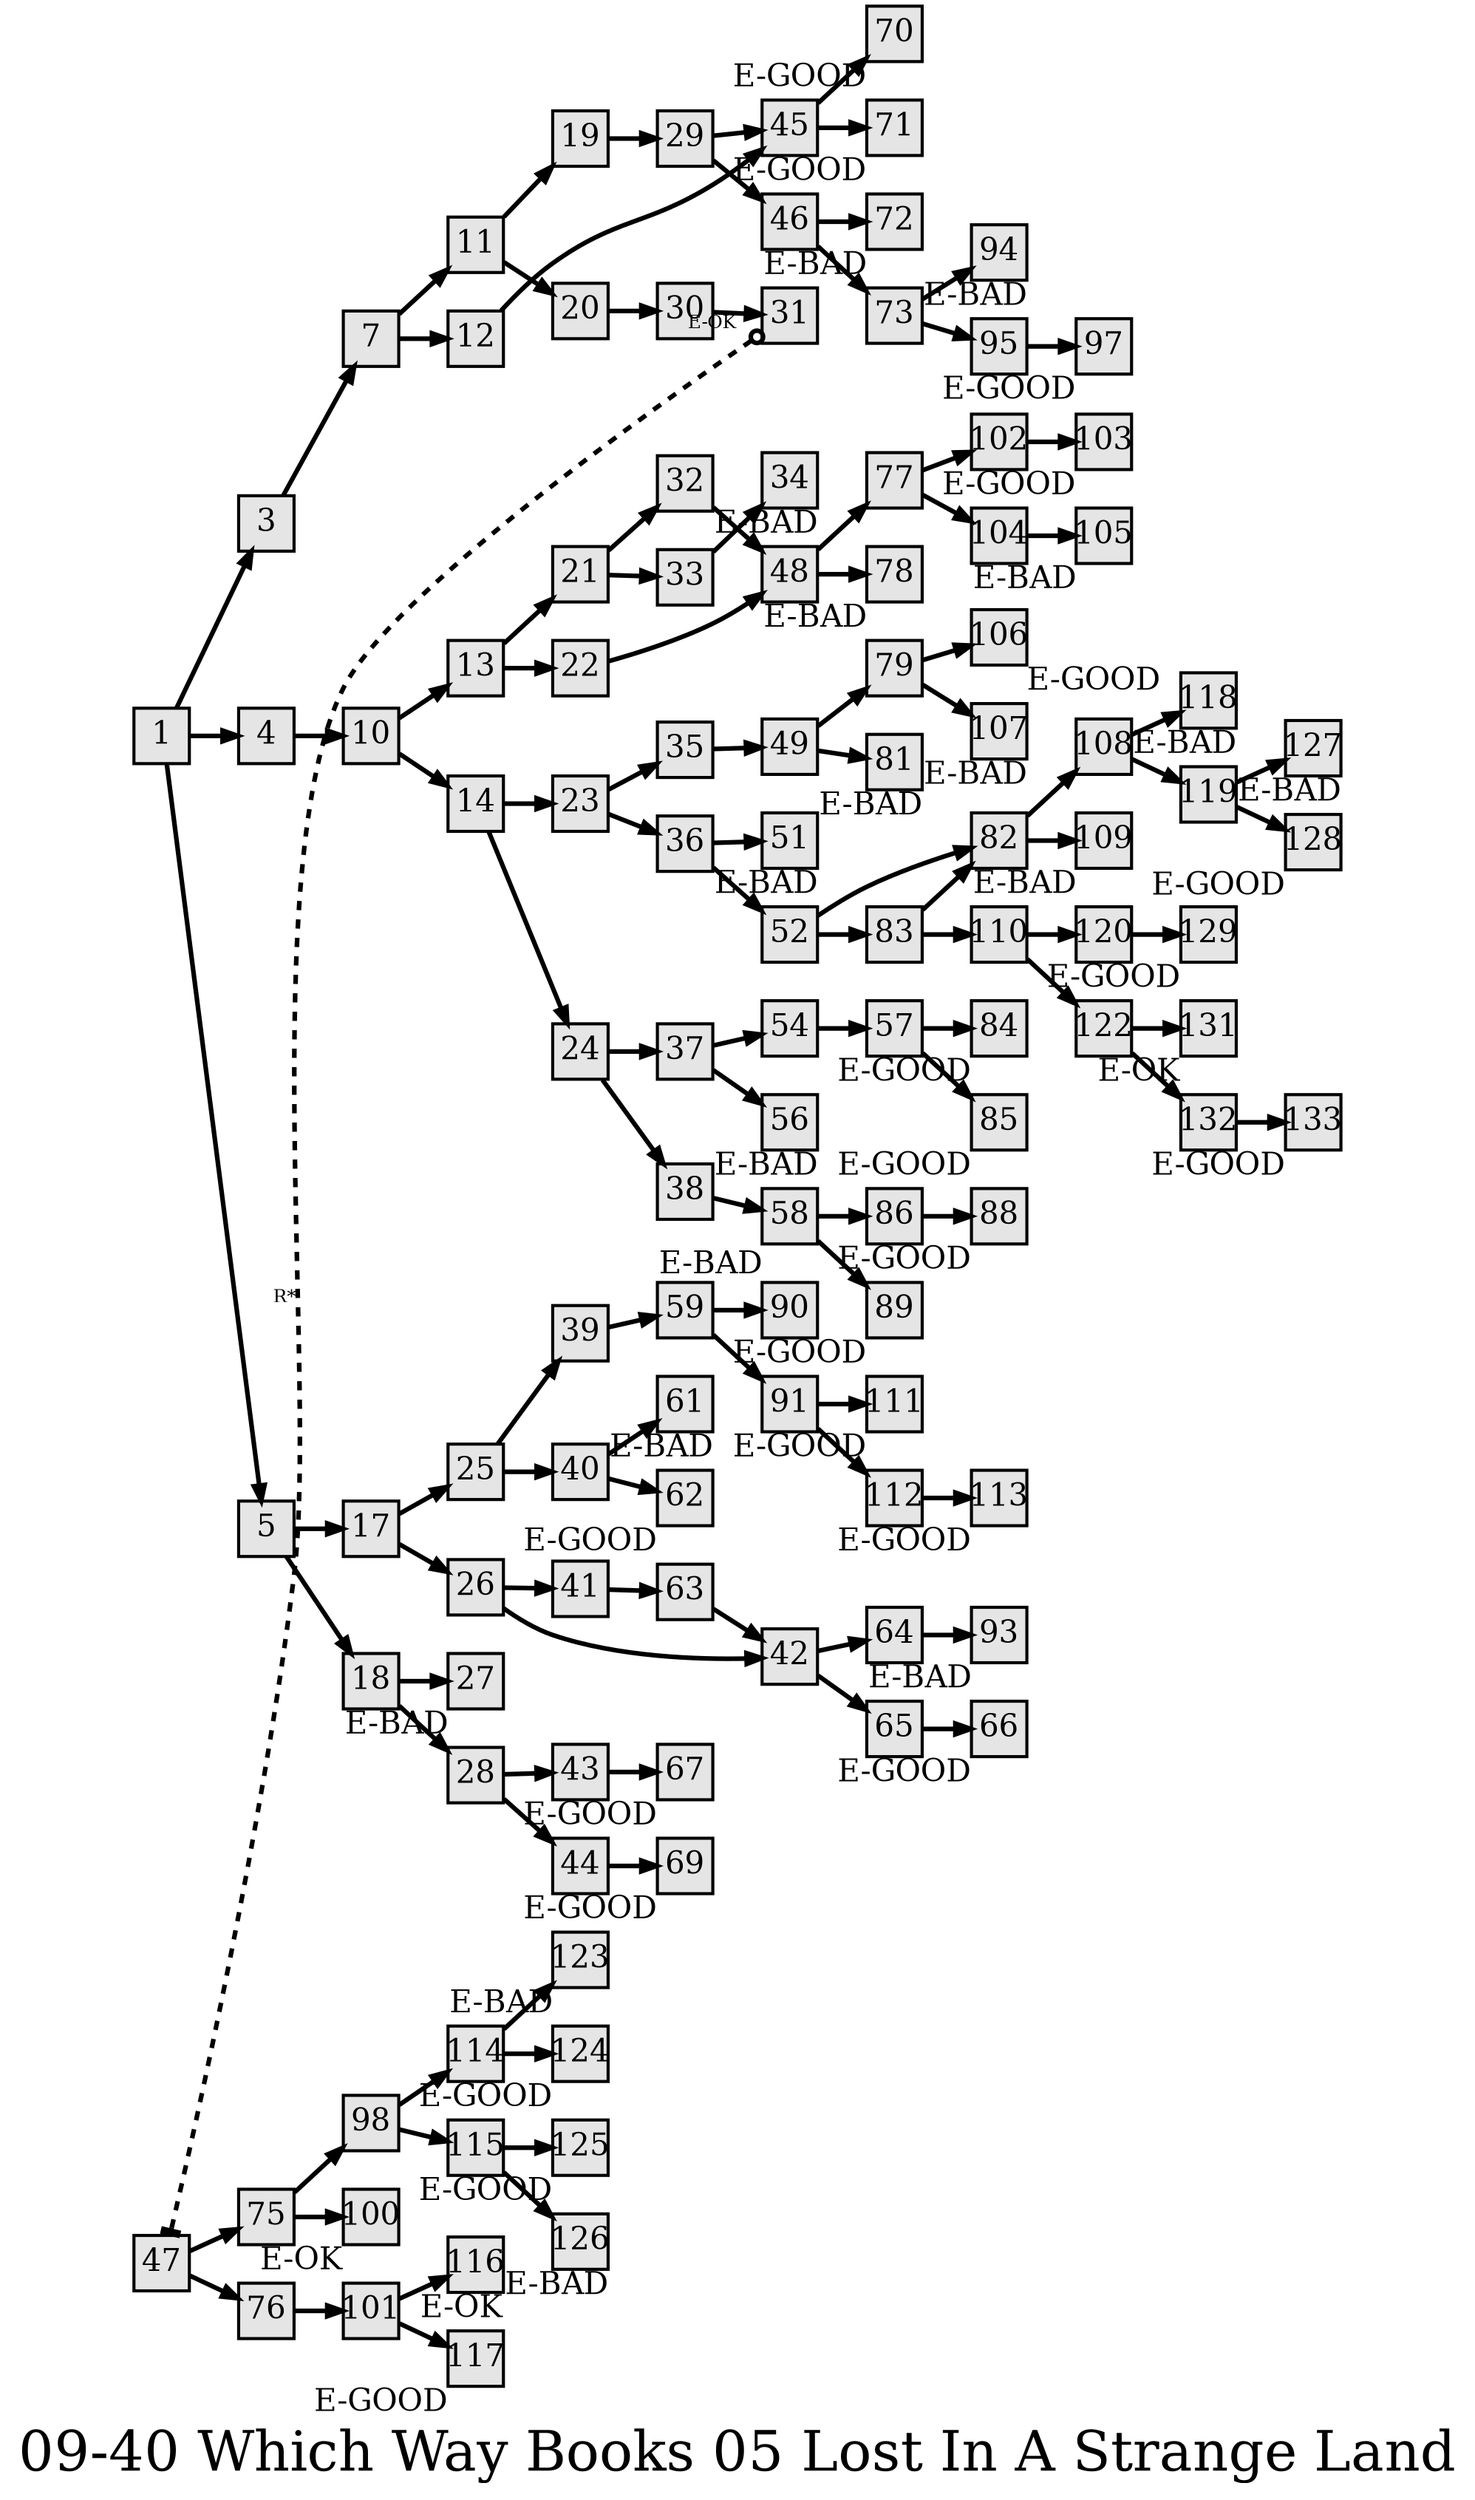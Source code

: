 digraph g{
  graph [ label="09-40 Which Way Books 05 Lost In A Strange Land" rankdir=LR, ordering=out, fontsize=36, nodesep="0.35", ranksep="0.45"];
  node  [shape=rect, penwidth=2, fontsize=20, style=filled, fillcolor=grey90, margin="0,0", labelfloat=true, regular=true, fixedsize=true];
  edge  [labelfloat=true, penwidth=3, fontsize=12];
  // ---;
  // group  : Katz;
  // id     :;
  // gbid   :;
  // series :;
  // title  :;
  // author :;
  // credit:;
  // - name : Juliet Way-Henthorne;
  // role : encoder;
  // date : 2017-08-31;
  // - name : Jeremy Douglass;
  // role : editor;
  // date : 2017-10-19;
  // render:;
  // - name   : small;
  // styles : gvStyles-small.txt;
  // engine : dot;
  // comment: >;
  
  // ---;
  
  // From | To | Label;
  
  1 -> 3;
  1 -> 4;
  1 -> 5;
  3 -> 7;
  4 -> 10;
  5 -> 17;
  5 -> 18;
  7 -> 11;
  7 -> 12;
  10 -> 13;
  10 -> 14;
  11 -> 19;
  11 -> 20;
  12 -> 45;
  13 -> 21;
  13 -> 22;
  14 -> 23;
  14 -> 24;
  17 -> 25;
  17 -> 26;
  18 -> 27;
  18 -> 28;
  19 -> 29;
  20 -> 30;
  21 -> 32;
  21 -> 33;
  22 -> 48;
  23 -> 35;
  23 -> 36;
  24 -> 37;
  24 -> 38;
  25 -> 39;
  25 -> 40;
  26 -> 41;
  26 -> 42;
  27	[ xlabel="E-BAD" ];
  28 -> 43;
  28 -> 44;
  29 -> 45;
  29 -> 46;
  30 -> 31	[ xlabel="E-OK" ];
  31 -> 47	[ xlabel="R*", dir=both, arrowhead=tee, arrowtail=odot, style=dashed, constraint=false, label="" ];
  32 -> 48;
  33 -> 34;
  34	[ xlabel="E-BAD" ];
  35 -> 49;
  36 -> 51;
  36 -> 52;
  37 -> 54;
  37 -> 56;
  38 -> 58;
  39 -> 59;
  40 -> 61;
  40 -> 62;
  41 -> 63;
  42 -> 64;
  42 -> 65;
  43 -> 67;
  44 -> 69;
  45 -> 70;
  45 -> 71;
  46 -> 72;
  46 -> 73;
  47 -> 75;
  47 -> 76;
  48 -> 77;
  48 -> 78;
  49 -> 79;
  49 -> 81;
  51	[ xlabel="E-BAD" ];
  52 -> 82;
  52 -> 83;
  54 -> 57;
  56	[ xlabel="E-BAD" ];
  57 -> 84;
  57 -> 85;
  58 -> 86;
  58 -> 89;
  59 -> 90;
  59 -> 91;
  61	[ xlabel="E-BAD" ];
  62	[ xlabel="E-GOOD" ];
  63 -> 42;
  64 -> 93;
  65 -> 66;
  66	[ xlabel="E-GOOD" ];
  67	[ xlabel="E-GOOD" ];
  69	[ xlabel="E-GOOD" ];
  70	[ xlabel="E-GOOD" ];
  71	[ xlabel="E-GOOD" ];
  72	[ xlabel="E-BAD" ];
  73 -> 94;
  73 -> 95;
  75 -> 98;
  75 -> 100;
  76 -> 101;
  77 -> 102;
  77 -> 104;
  78	[ xlabel="E-BAD" ];
  79 -> 106;
  79 -> 107;
  81	[ xlabel="E-BAD" ];
  82 -> 108;
  82 -> 109;
  83 -> 82;
  83 -> 110;
  84	[ xlabel="E-GOOD" ];
  85	[ xlabel="E-GOOD" ];
  86 -> 88;
  88	[ xlabel="E-GOOD" ];
  89	[ xlabel="E-GOOD" ];
  90	[ xlabel="E-BAD" ];
  91 -> 111;
  91 -> 112;
  93	[ xlabel="E-BAD" ];
  94	[ xlabel="E-BAD" ];
  95 -> 97;
  97	[ xlabel="E-GOOD" ];
  98 -> 114;
  98 -> 115;
  100	[ xlabel="E-OK" ];
  101 -> 116;
  101 -> 117;
  102 -> 103;
  103	[ xlabel="E-GOOD" ];
  104 -> 105;
  105	[ xlabel="E-BAD" ];
  106	[ xlabel="E-GOOD" ];
  107	[ xlabel="E-BAD" ];
  108 -> 118;
  108 -> 119;
  109	[ xlabel="E-BAD" ];
  110 -> 120;
  110 -> 122;
  111	[ xlabel="E-GOOD" ];
  112 -> 113;
  113	[ xlabel="E-GOOD" ];
  114 -> 123;
  114 -> 124;
  115 -> 125;
  115 -> 126;
  116	[ xlabel="E-OK" ];
  117	[ xlabel="E-GOOD" ];
  118	[ xlabel="E-BAD" ];
  119 -> 127;
  119 -> 128;
  120 -> 129;
  122 -> 131;
  122 -> 132;
  123	[ xlabel="E-BAD" ];
  124	[ xlabel="E-GOOD" ];
  125	[ xlabel="E-GOOD" ];
  126	[ xlabel="E-BAD" ];
  127	[ xlabel="E-BAD" ];
  128	[ xlabel="E-GOOD" ];
  129	[ xlabel="E-GOOD" ];
  131	[ xlabel="E-OK" ];
  132 -> 133;
  133	[ xlabel="E-GOOD" ];
}

